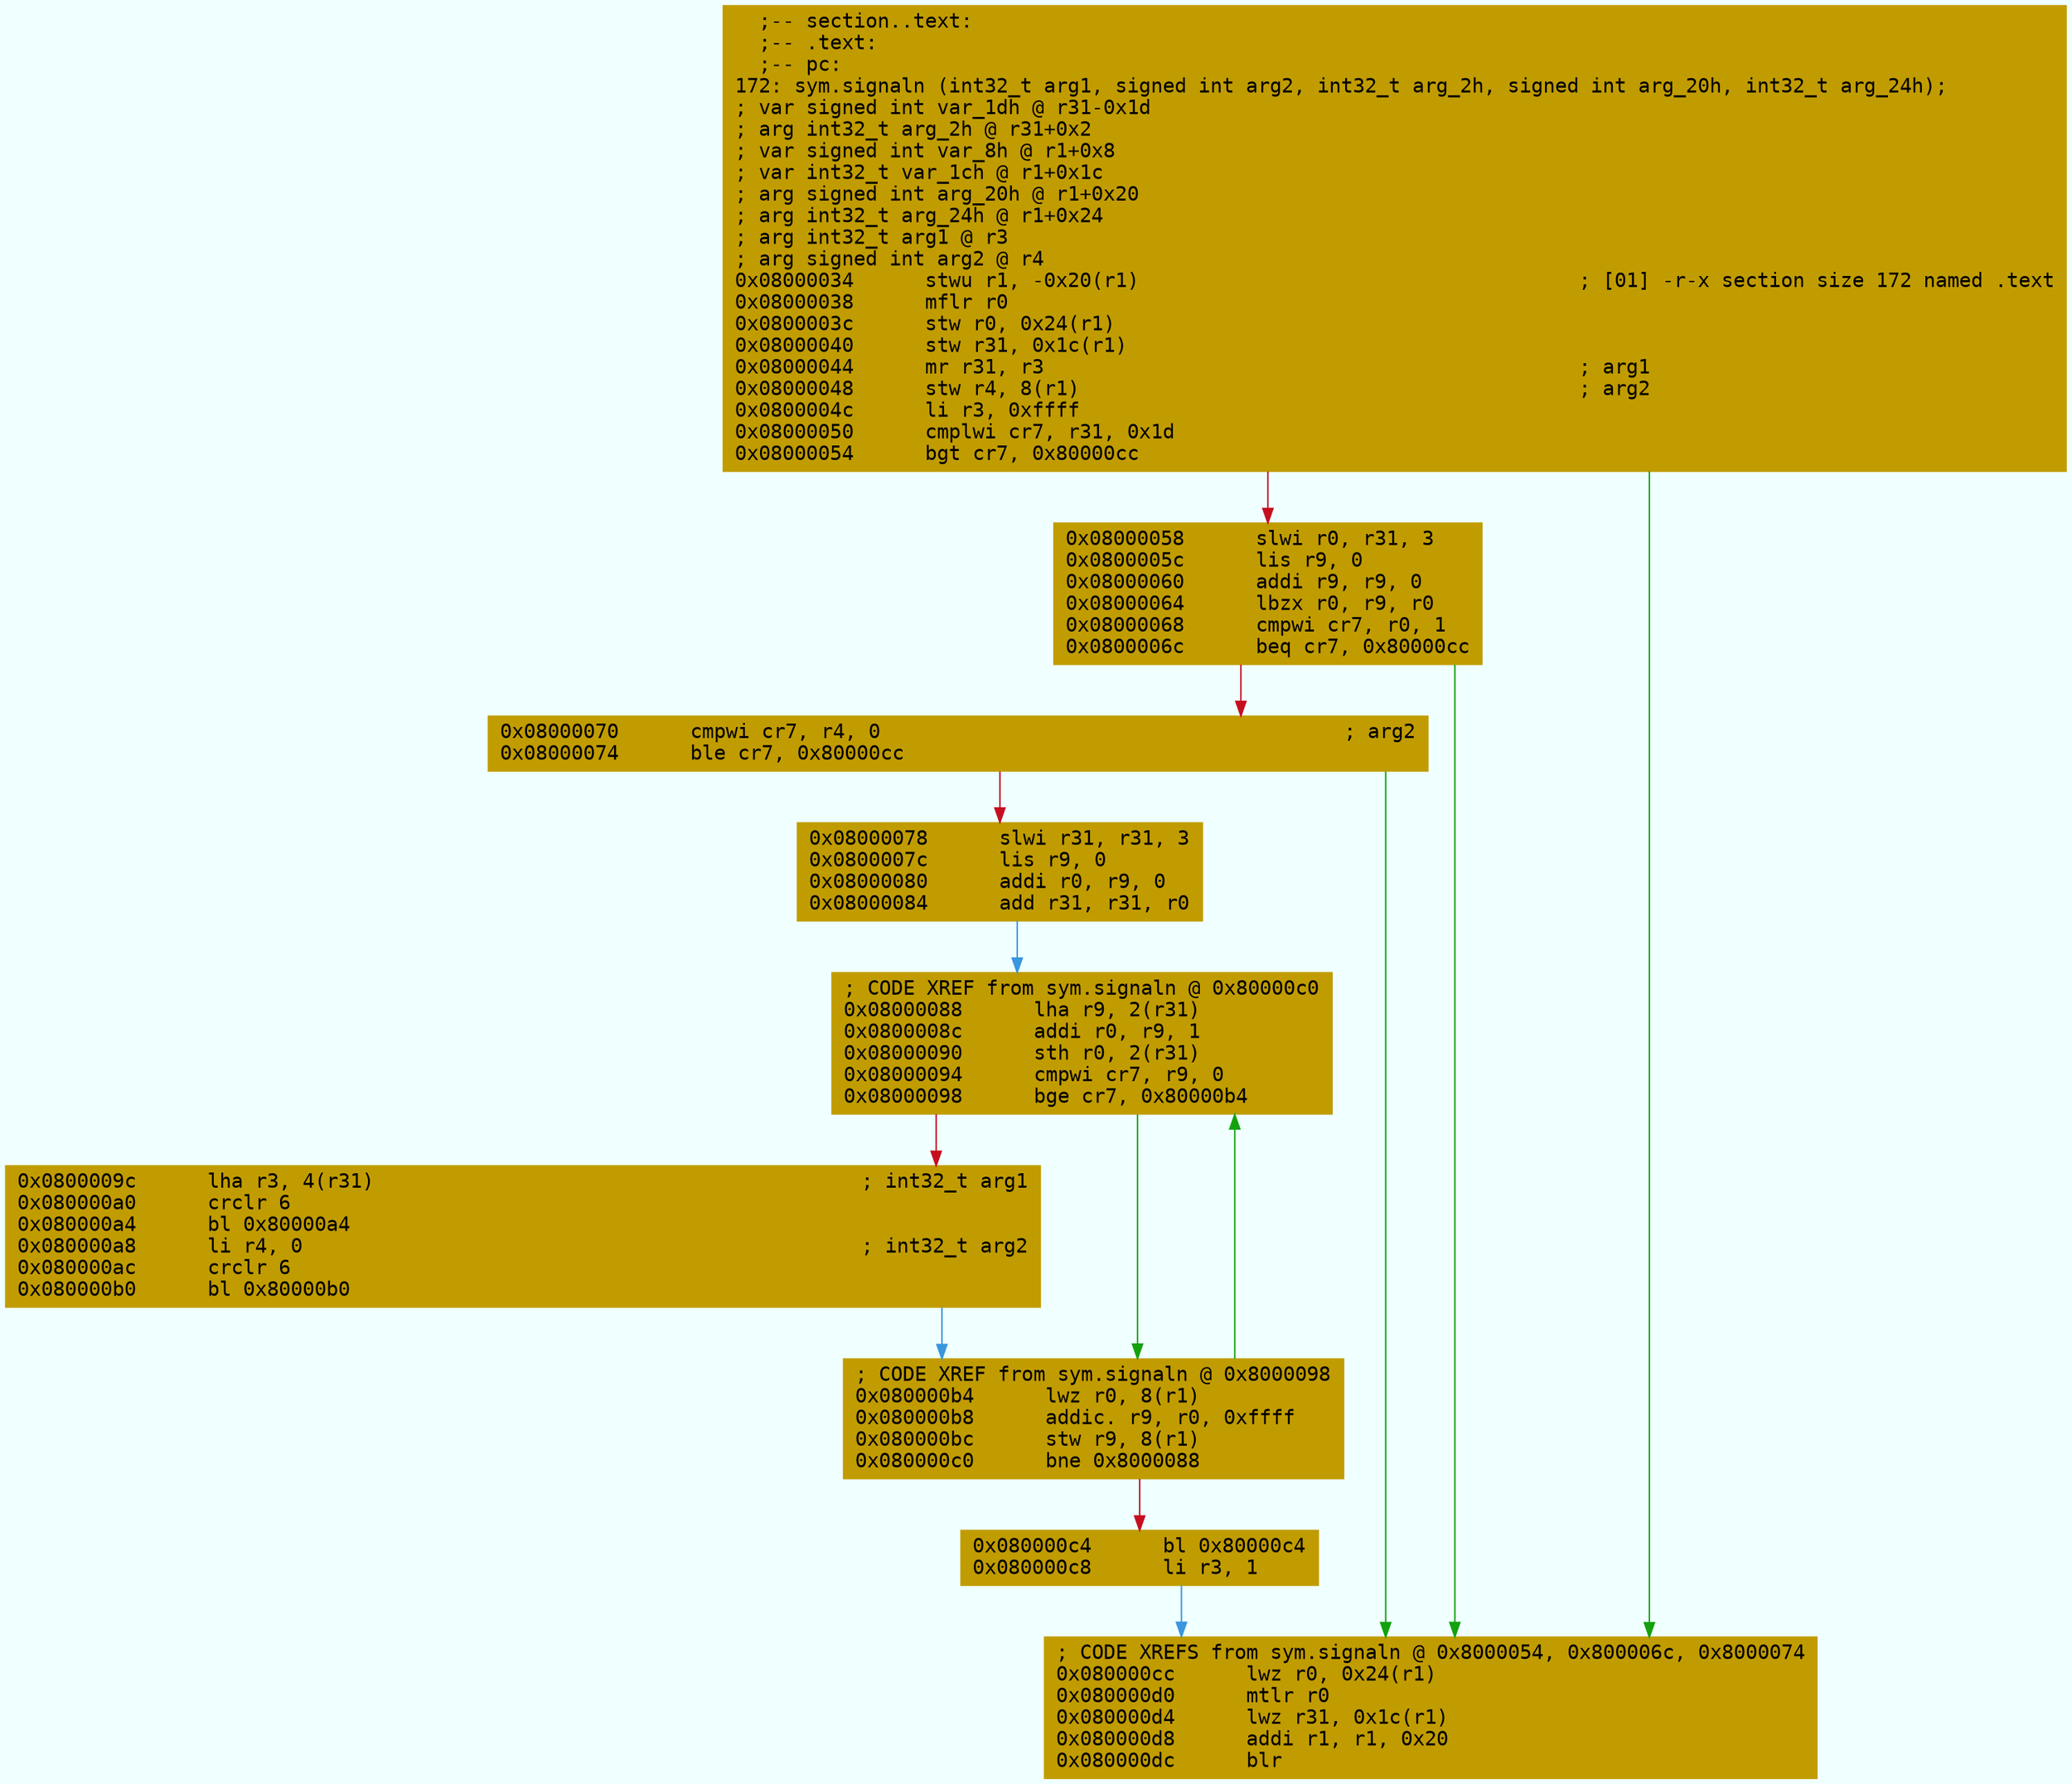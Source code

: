 digraph code {
	graph [bgcolor=azure fontsize=8 fontname="Courier" splines="ortho"];
	node [fillcolor=gray style=filled shape=box];
	edge [arrowhead="normal"];
	"0x08000034" [URL="sym.signaln/0x08000034", fillcolor="#c19c00",color="#c19c00", fontname="Courier",label="  ;-- section..text:\l  ;-- .text:\l  ;-- pc:\l172: sym.signaln (int32_t arg1, signed int arg2, int32_t arg_2h, signed int arg_20h, int32_t arg_24h);\l; var signed int var_1dh @ r31-0x1d\l; arg int32_t arg_2h @ r31+0x2\l; var signed int var_8h @ r1+0x8\l; var int32_t var_1ch @ r1+0x1c\l; arg signed int arg_20h @ r1+0x20\l; arg int32_t arg_24h @ r1+0x24\l; arg int32_t arg1 @ r3\l; arg signed int arg2 @ r4\l0x08000034      stwu r1, -0x20(r1)                                     ; [01] -r-x section size 172 named .text\l0x08000038      mflr r0\l0x0800003c      stw r0, 0x24(r1)\l0x08000040      stw r31, 0x1c(r1)\l0x08000044      mr r31, r3                                             ; arg1\l0x08000048      stw r4, 8(r1)                                          ; arg2\l0x0800004c      li r3, 0xffff\l0x08000050      cmplwi cr7, r31, 0x1d\l0x08000054      bgt cr7, 0x80000cc\l"]
	"0x08000058" [URL="sym.signaln/0x08000058", fillcolor="#c19c00",color="#c19c00", fontname="Courier",label="0x08000058      slwi r0, r31, 3\l0x0800005c      lis r9, 0\l0x08000060      addi r9, r9, 0\l0x08000064      lbzx r0, r9, r0\l0x08000068      cmpwi cr7, r0, 1\l0x0800006c      beq cr7, 0x80000cc\l"]
	"0x08000070" [URL="sym.signaln/0x08000070", fillcolor="#c19c00",color="#c19c00", fontname="Courier",label="0x08000070      cmpwi cr7, r4, 0                                       ; arg2\l0x08000074      ble cr7, 0x80000cc\l"]
	"0x08000078" [URL="sym.signaln/0x08000078", fillcolor="#c19c00",color="#c19c00", fontname="Courier",label="0x08000078      slwi r31, r31, 3\l0x0800007c      lis r9, 0\l0x08000080      addi r0, r9, 0\l0x08000084      add r31, r31, r0\l"]
	"0x08000088" [URL="sym.signaln/0x08000088", fillcolor="#c19c00",color="#c19c00", fontname="Courier",label="; CODE XREF from sym.signaln @ 0x80000c0\l0x08000088      lha r9, 2(r31)\l0x0800008c      addi r0, r9, 1\l0x08000090      sth r0, 2(r31)\l0x08000094      cmpwi cr7, r9, 0\l0x08000098      bge cr7, 0x80000b4\l"]
	"0x0800009c" [URL="sym.signaln/0x0800009c", fillcolor="#c19c00",color="#c19c00", fontname="Courier",label="0x0800009c      lha r3, 4(r31)                                         ; int32_t arg1\l0x080000a0      crclr 6\l0x080000a4      bl 0x80000a4\l0x080000a8      li r4, 0                                               ; int32_t arg2\l0x080000ac      crclr 6\l0x080000b0      bl 0x80000b0\l"]
	"0x080000b4" [URL="sym.signaln/0x080000b4", fillcolor="#c19c00",color="#c19c00", fontname="Courier",label="; CODE XREF from sym.signaln @ 0x8000098\l0x080000b4      lwz r0, 8(r1)\l0x080000b8      addic. r9, r0, 0xffff\l0x080000bc      stw r9, 8(r1)\l0x080000c0      bne 0x8000088\l"]
	"0x080000c4" [URL="sym.signaln/0x080000c4", fillcolor="#c19c00",color="#c19c00", fontname="Courier",label="0x080000c4      bl 0x80000c4\l0x080000c8      li r3, 1\l"]
	"0x080000cc" [URL="sym.signaln/0x080000cc", fillcolor="#c19c00",color="#c19c00", fontname="Courier",label="; CODE XREFS from sym.signaln @ 0x8000054, 0x800006c, 0x8000074\l0x080000cc      lwz r0, 0x24(r1)\l0x080000d0      mtlr r0\l0x080000d4      lwz r31, 0x1c(r1)\l0x080000d8      addi r1, r1, 0x20\l0x080000dc      blr\l"]
        "0x08000034" -> "0x080000cc" [color="#13a10e"];
        "0x08000034" -> "0x08000058" [color="#c50f1f"];
        "0x08000058" -> "0x080000cc" [color="#13a10e"];
        "0x08000058" -> "0x08000070" [color="#c50f1f"];
        "0x08000070" -> "0x080000cc" [color="#13a10e"];
        "0x08000070" -> "0x08000078" [color="#c50f1f"];
        "0x08000078" -> "0x08000088" [color="#3a96dd"];
        "0x08000088" -> "0x080000b4" [color="#13a10e"];
        "0x08000088" -> "0x0800009c" [color="#c50f1f"];
        "0x0800009c" -> "0x080000b4" [color="#3a96dd"];
        "0x080000b4" -> "0x08000088" [color="#13a10e"];
        "0x080000b4" -> "0x080000c4" [color="#c50f1f"];
        "0x080000c4" -> "0x080000cc" [color="#3a96dd"];
}
